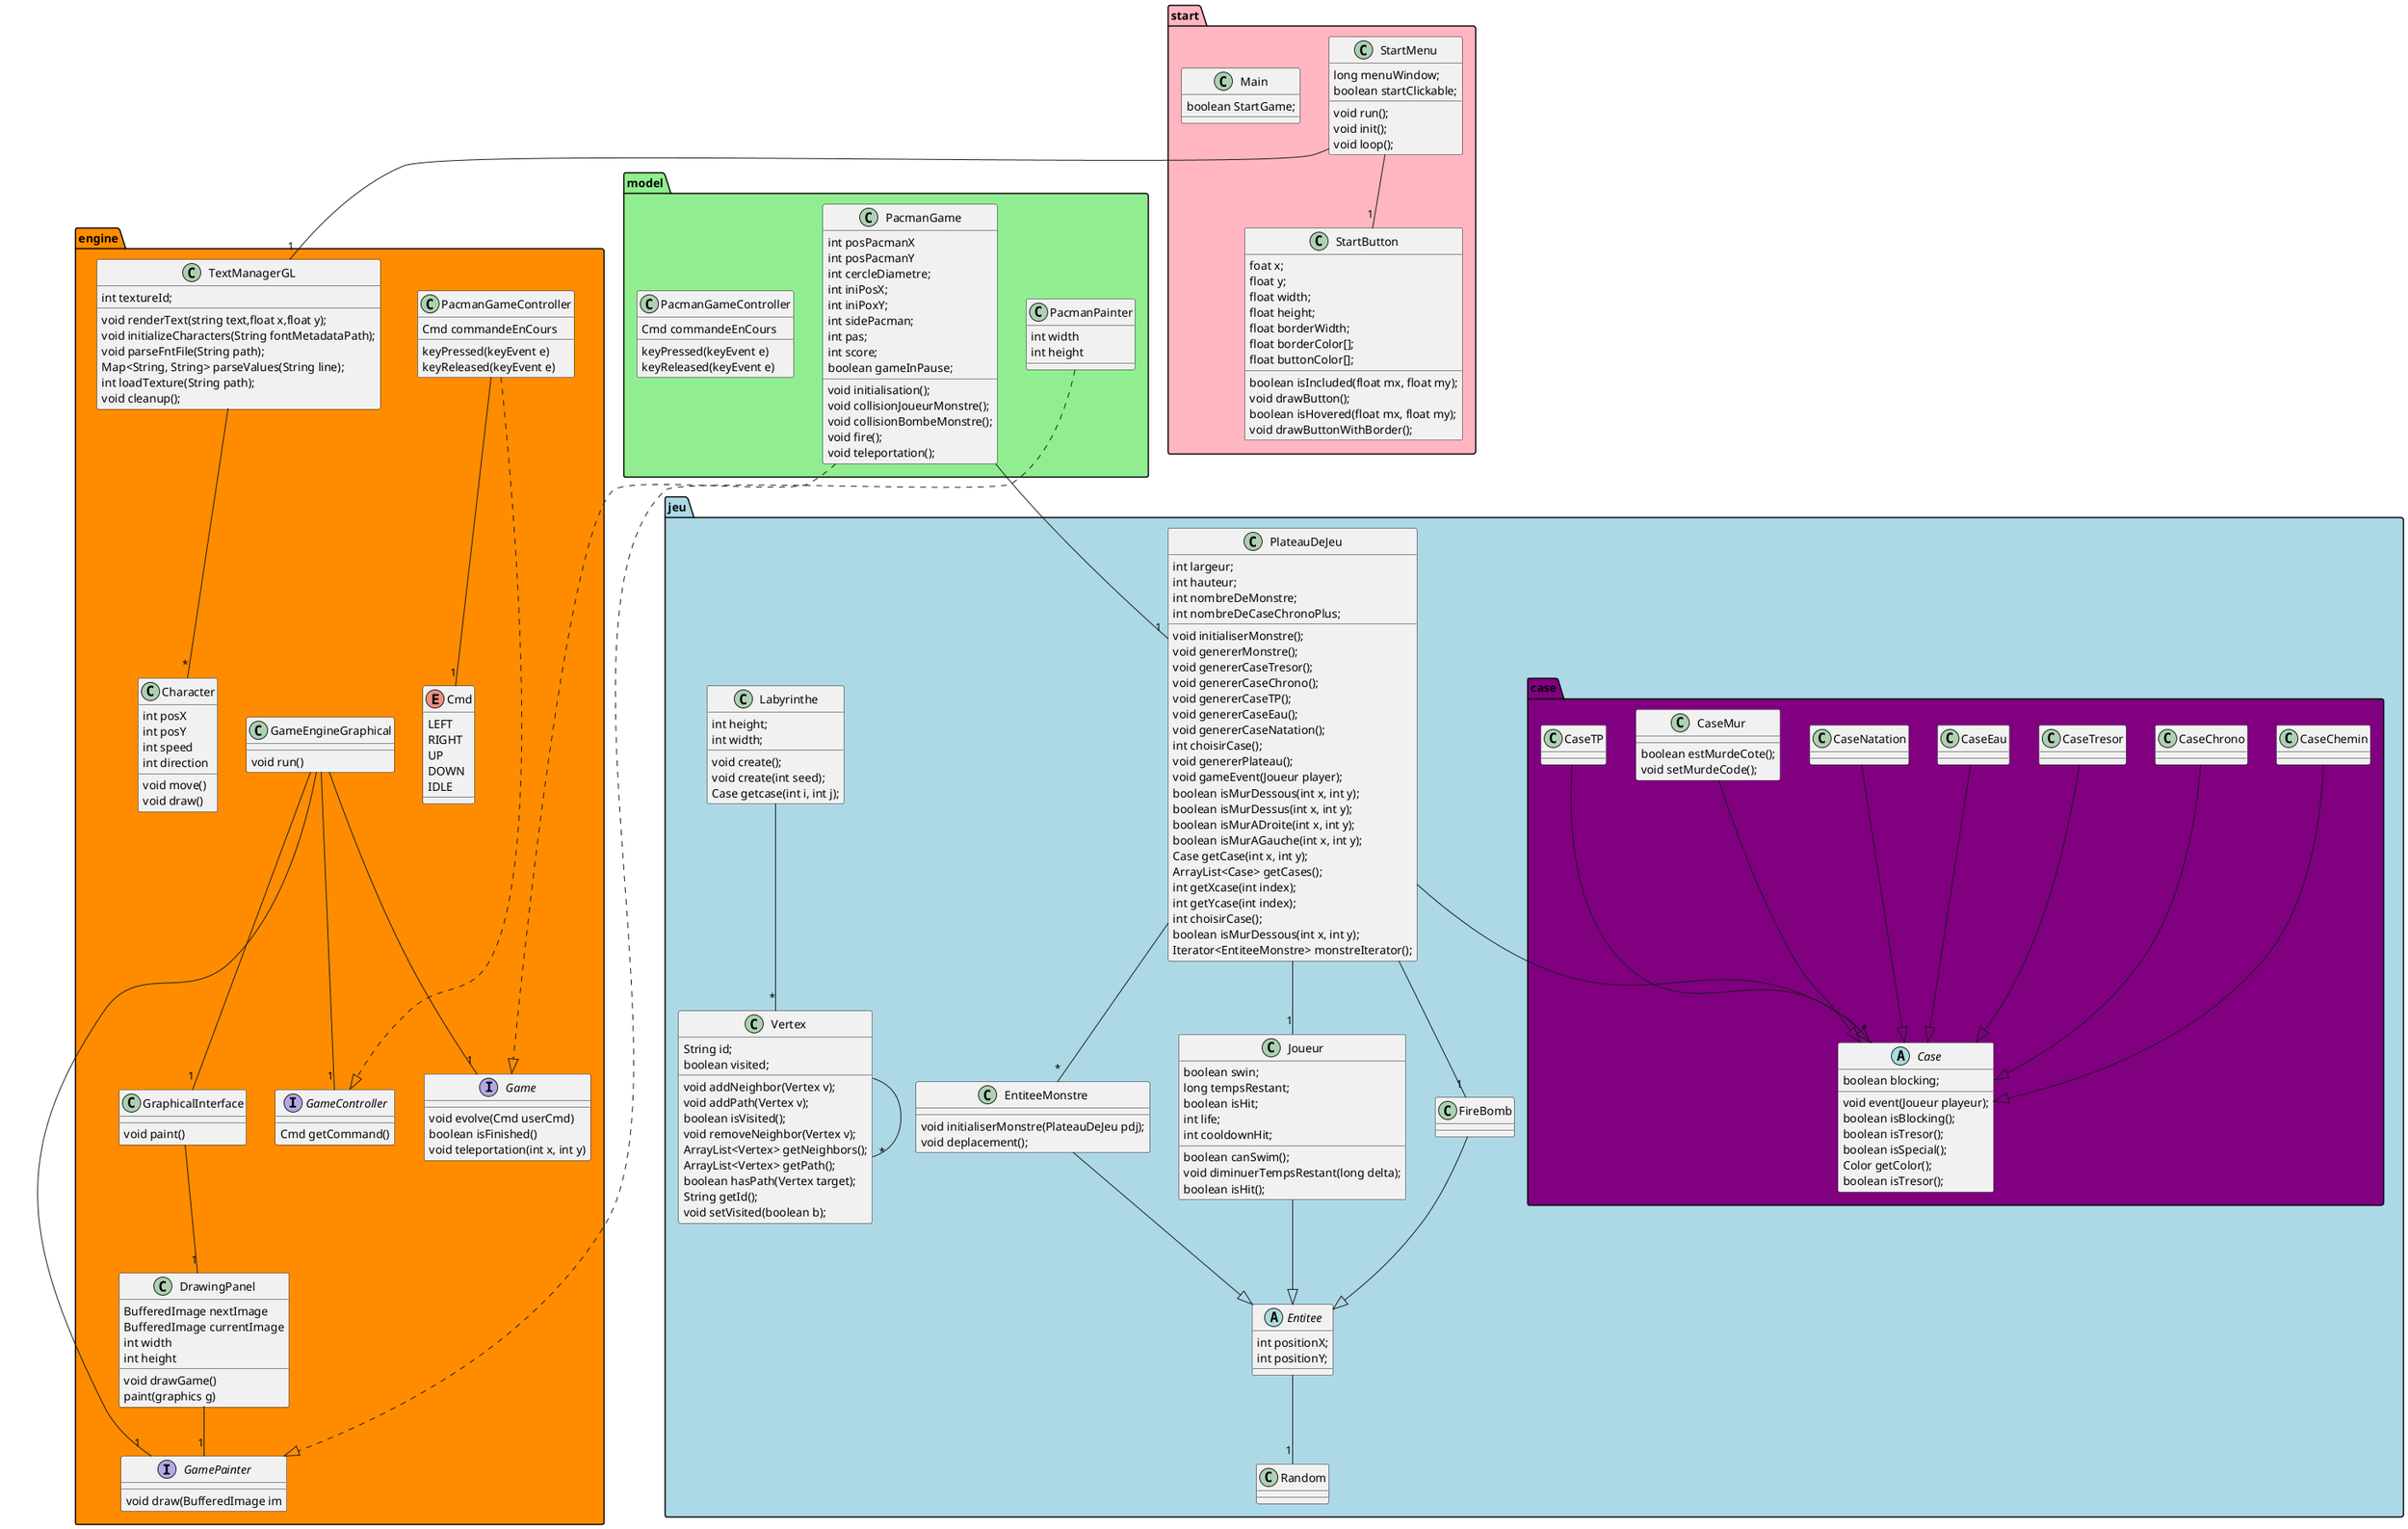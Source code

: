 @startuml

package jeu #LightBlue{
    abstract class Entitee

    class Joueur{
        boolean swin;
        long tempsRestant;
        boolean isHit;
        int life;
        int cooldownHit;
        boolean canSwim();
        void diminuerTempsRestant(long delta);
        boolean isHit();
    }

    class PlateauDeJeu{
        int largeur;
        int hauteur;
        int nombreDeMonstre;
        int nombreDeCaseChronoPlus;
        void initialiserMonstre();
        void genererMonstre();
        void genererCaseTresor();
        void genererCaseChrono();
        void genererCaseTP();
        void genererCaseEau();
        void genererCaseNatation();
        int choisirCase();
        void genererPlateau();
        void gameEvent(Joueur player);
        boolean isMurDessous(int x, int y);
        boolean isMurDessus(int x, int y);
        boolean isMurADroite(int x, int y);
        boolean isMurAGauche(int x, int y);
        Case getCase(int x, int y);
        ArrayList<Case> getCases();
        int getXcase(int index);
        int getYcase(int index);
        int choisirCase();
        boolean isMurDessous(int x, int y);
        Iterator<EntiteeMonstre> monstreIterator();
    }

    class Vertex{
        String id;
        boolean visited;
        void addNeighbor(Vertex v);
        void addPath(Vertex v);
        boolean isVisited();
        void removeNeighbor(Vertex v);
        ArrayList<Vertex> getNeighbors();
        ArrayList<Vertex> getPath();
        boolean hasPath(Vertex target);
        String getId();
        void setVisited(boolean b);
    }

    class Labyrinthe{
        int height;
        int width;
        void create();
        void create(int seed);
        Case getcase(int i, int j);
    }

    class FireBomb


    abstract Entitee{
        int positionX;
        int positionY;
    }

    class EntiteeMonstre{
        void initialiserMonstre(PlateauDeJeu pdj);
        void deplacement();
    }

    package case #Purple{
            abstract class Case{
               boolean blocking;
               void event(Joueur playeur);
               boolean isBlocking();
               boolean isTresor();
               boolean isSpecial();
               Color getColor();
               boolean isTresor();
            }
            class CaseChemin
            class CaseChrono
            class CaseTresor
            class CaseEau
            class CaseNatation

            class CaseMur{
              boolean estMurdeCote();
              void setMurdeCode();
            }

            class CaseChemin

            class CaseTP

            CaseTP --|> Case
            CaseTresor --|> Case
            CaseMur --|> Case
            CaseChemin --|> Case
            CaseChrono --|> Case
            CaseEau --|> Case
            CaseNatation --|> Case
    }

    Entitee --"1" Random
    EntiteeMonstre --|> Entitee
    Joueur --|> Entitee
    FireBomb --|> Entitee
    PlateauDeJeu --"*" Case
    PlateauDeJeu --"*" EntiteeMonstre
    Labyrinthe --"*" Vertex
    Vertex --"*" Vertex
    PlateauDeJeu --"1" FireBomb
    PlateauDeJeu --"1" Joueur
}

package model #LightGreen{
    class PacmanGame{
        int posPacmanX
        int posPacmanY
        int cercleDiametre;
        int iniPosX;
        int iniPoxY;
        int sidePacman;
        int pas;
        int score;
        boolean gameInPause;
        void initialisation();
        void collisionJoueurMonstre();
        void collisionBombeMonstre();
        void fire();
        void teleportation();
    }

    class PacmanPainter{
        int width
        int height
    }

    class PacmanGameController{
        Cmd commandeEnCours
        keyPressed(keyEvent e)
        keyReleased(keyEvent e)
    }
}

package engine #DarkOrange{

    enum Cmd{
      LEFT
      RIGHT
      UP
      DOWN
      IDLE
    }

    interface Game{
        void evolve(Cmd userCmd)
        boolean isFinished()
        void teleportation(int x, int y)
    }


    interface GameController{
        Cmd getCommand()
    }

    class PacmanGameController{
        Cmd commandeEnCours
        keyPressed(keyEvent e)
        keyReleased(keyEvent e)
    }

    interface GamePainter{
        void draw(BufferedImage im
    }


    class DrawingPanel{
        BufferedImage nextImage
        BufferedImage currentImage
        int width
        int height
        void drawGame()
        paint(graphics g)
    }

    class GraphicalInterface{
        void paint()
    }

    class GameEngineGraphical{
        void run()
    }

    class Character{
        int posX
        int posY
        int speed
        int direction
        void move()
        void draw()
    }

    class TextManagerGL{
        int textureId;
        void renderText(string text,float x,float y);
        void initializeCharacters(String fontMetadataPath);
        void parseFntFile(String path);
        Map<String, String> parseValues(String line);
        int loadTexture(String path);
        void cleanup();
    }


    TextManagerGL --"*" Character
    PacmanGame -.-|> Game
    PacmanGameController -.-|> GameController
    PacmanPainter -.-|> GamePainter
    PacmanGameController --"1" Cmd

    DrawingPanel --"1" GamePainter
    GraphicalInterface --"1" DrawingPanel

    GameEngineGraphical --"1" GraphicalInterface
    GameEngineGraphical --"1" Game
    GameEngineGraphical --"1" GameController
    GameEngineGraphical --"1" GamePainter
}

PacmanGame --"1" PlateauDeJeu

package start #LightPink{
    class StartMenu{
        long menuWindow;
        boolean startClickable;
        void run();
        void init();
        void loop();
    }

    class StartButton{
        foat x;
        float y;
        float width;
        float height;
        float borderWidth;
        float borderColor[];
        float buttonColor[];
        boolean isIncluded(float mx, float my);
        void drawButton();
        boolean isHovered(float mx, float my);
        void drawButtonWithBorder();
    }

    class Main{
        boolean StartGame;
    }

    StartMenu --"1" StartButton
    StartMenu --"1" TextManagerGL
}



@enduml